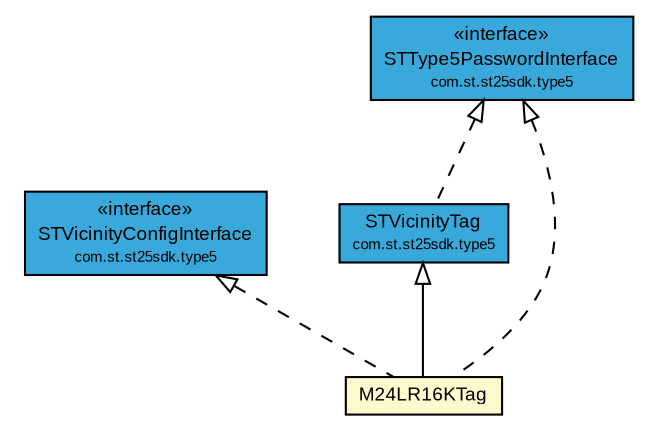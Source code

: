 #!/usr/local/bin/dot
#
# Class diagram 
# Generated by UMLGraph version R5_7_2-3-gee82a7 (http://www.umlgraph.org/)
#

digraph G {
	edge [fontname="arial",fontsize=10,labelfontname="arial",labelfontsize=10];
	node [fontname="arial",fontsize=10,shape=plaintext];
	nodesep=0.25;
	ranksep=0.5;
	// com.st.st25sdk.type5.STVicinityTag
	c11054 [label=<<table title="com.st.st25sdk.type5.STVicinityTag" border="0" cellborder="1" cellspacing="0" cellpadding="2" port="p" bgcolor="#39a9dc" href="../STVicinityTag.html">
		<tr><td><table border="0" cellspacing="0" cellpadding="1">
<tr><td align="center" balign="center"> STVicinityTag </td></tr>
<tr><td align="center" balign="center"><font point-size="7.0"> com.st.st25sdk.type5 </font></td></tr>
		</table></td></tr>
		</table>>, URL="../STVicinityTag.html", fontname="arial", fontcolor="black", fontsize=9.0];
	// com.st.st25sdk.type5.STVicinityConfigInterface
	c11055 [label=<<table title="com.st.st25sdk.type5.STVicinityConfigInterface" border="0" cellborder="1" cellspacing="0" cellpadding="2" port="p" bgcolor="#39a9dc" href="../STVicinityConfigInterface.html">
		<tr><td><table border="0" cellspacing="0" cellpadding="1">
<tr><td align="center" balign="center"> &#171;interface&#187; </td></tr>
<tr><td align="center" balign="center"> STVicinityConfigInterface </td></tr>
<tr><td align="center" balign="center"><font point-size="7.0"> com.st.st25sdk.type5 </font></td></tr>
		</table></td></tr>
		</table>>, URL="../STVicinityConfigInterface.html", fontname="arial", fontcolor="black", fontsize=9.0];
	// com.st.st25sdk.type5.STType5PasswordInterface
	c11058 [label=<<table title="com.st.st25sdk.type5.STType5PasswordInterface" border="0" cellborder="1" cellspacing="0" cellpadding="2" port="p" bgcolor="#39a9dc" href="../STType5PasswordInterface.html">
		<tr><td><table border="0" cellspacing="0" cellpadding="1">
<tr><td align="center" balign="center"> &#171;interface&#187; </td></tr>
<tr><td align="center" balign="center"> STType5PasswordInterface </td></tr>
<tr><td align="center" balign="center"><font point-size="7.0"> com.st.st25sdk.type5 </font></td></tr>
		</table></td></tr>
		</table>>, URL="../STType5PasswordInterface.html", fontname="arial", fontcolor="black", fontsize=9.0];
	// com.st.st25sdk.type5.m24lr.M24LR16KTag
	c11071 [label=<<table title="com.st.st25sdk.type5.m24lr.M24LR16KTag" border="0" cellborder="1" cellspacing="0" cellpadding="2" port="p" bgcolor="lemonChiffon" href="./M24LR16KTag.html">
		<tr><td><table border="0" cellspacing="0" cellpadding="1">
<tr><td align="center" balign="center"> M24LR16KTag </td></tr>
		</table></td></tr>
		</table>>, URL="./M24LR16KTag.html", fontname="arial", fontcolor="black", fontsize=9.0];
	//com.st.st25sdk.type5.STVicinityTag implements com.st.st25sdk.type5.STType5PasswordInterface
	c11058:p -> c11054:p [dir=back,arrowtail=empty,style=dashed];
	//com.st.st25sdk.type5.m24lr.M24LR16KTag extends com.st.st25sdk.type5.STVicinityTag
	c11054:p -> c11071:p [dir=back,arrowtail=empty];
	//com.st.st25sdk.type5.m24lr.M24LR16KTag implements com.st.st25sdk.type5.STType5PasswordInterface
	c11058:p -> c11071:p [dir=back,arrowtail=empty,style=dashed];
	//com.st.st25sdk.type5.m24lr.M24LR16KTag implements com.st.st25sdk.type5.STVicinityConfigInterface
	c11055:p -> c11071:p [dir=back,arrowtail=empty,style=dashed];
}

